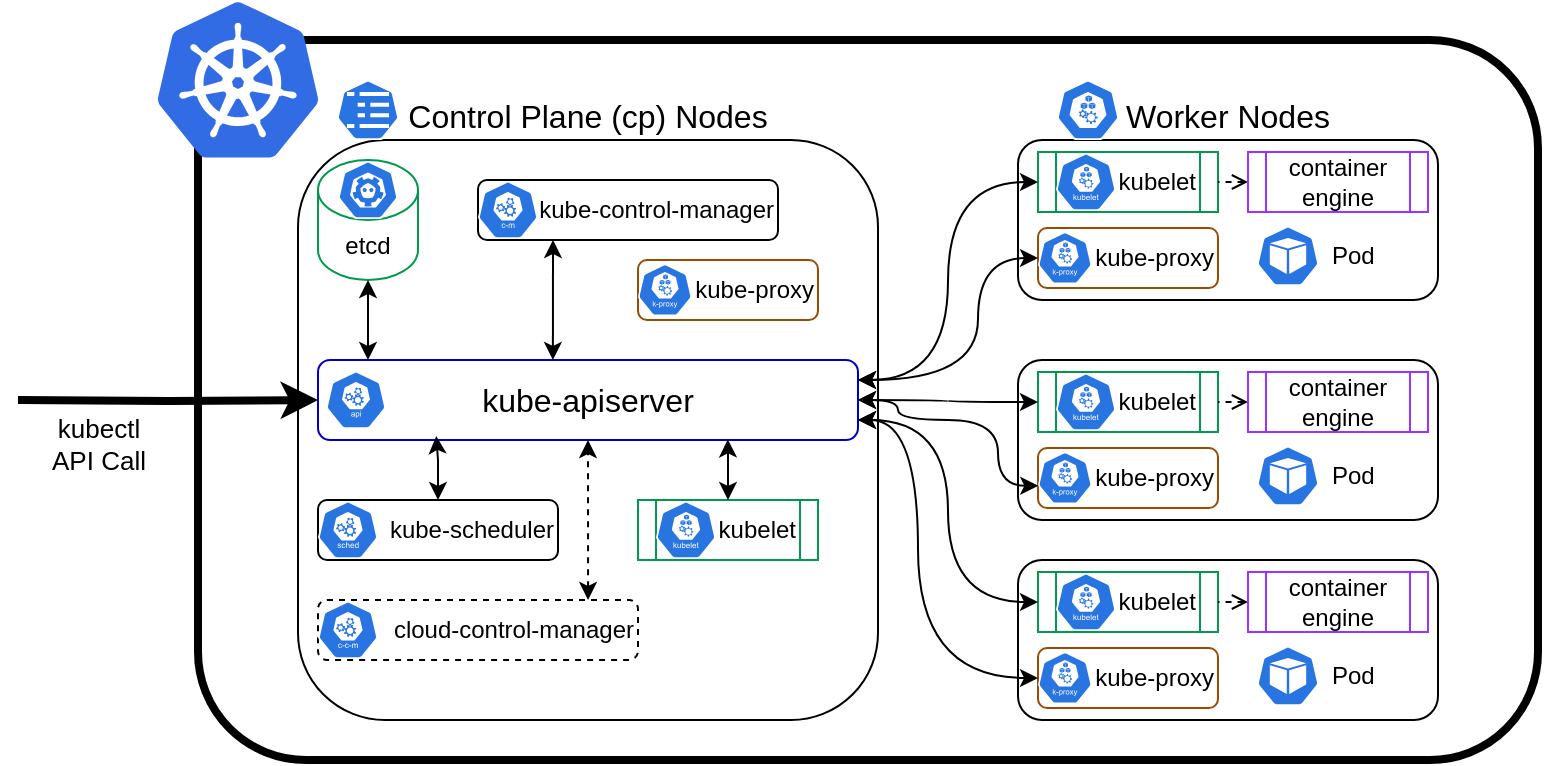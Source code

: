 <mxfile version="21.5.1" type="device">
  <diagram name="Page-1" id="EP78m_guM2NGAbF6yLtC">
    <mxGraphModel dx="776" dy="712" grid="1" gridSize="10" guides="1" tooltips="1" connect="1" arrows="1" fold="1" page="1" pageScale="1" pageWidth="827" pageHeight="1169" math="0" shadow="0">
      <root>
        <mxCell id="0" />
        <mxCell id="1" value="Background" style="locked=1;" parent="0" />
        <mxCell id="VF-F0CnbNoAk2hL9MY8E-5" value="" style="whiteSpace=wrap;html=1;rounded=1;strokeWidth=4;" vertex="1" parent="1">
          <mxGeometry x="140" y="60" width="670" height="360" as="geometry" />
        </mxCell>
        <mxCell id="VF-F0CnbNoAk2hL9MY8E-6" value="" style="image;sketch=0;html=1;points=[];align=center;fontSize=12;image=img/lib/mscae/Kubernetes.svg;aspect=fixed;" vertex="1" parent="1">
          <mxGeometry x="120" y="40" width="80" height="80" as="geometry" />
        </mxCell>
        <mxCell id="VF-F0CnbNoAk2hL9MY8E-1" value="ControlPlane" style="locked=1;" parent="0" />
        <mxCell id="VF-F0CnbNoAk2hL9MY8E-7" value="Control Plane (cp) Nodes" style="whiteSpace=wrap;html=1;rounded=1;labelPosition=center;verticalLabelPosition=top;align=center;verticalAlign=bottom;fontSize=16;" vertex="1" parent="VF-F0CnbNoAk2hL9MY8E-1">
          <mxGeometry x="190" y="110" width="290" height="290" as="geometry" />
        </mxCell>
        <mxCell id="VF-F0CnbNoAk2hL9MY8E-117" value="" style="sketch=0;html=1;dashed=0;whitespace=wrap;fillColor=#2875E2;strokeColor=#ffffff;points=[[0.005,0.63,0],[0.1,0.2,0],[0.9,0.2,0],[0.5,0,0],[0.995,0.63,0],[0.72,0.99,0],[0.5,1,0],[0.28,0.99,0]];verticalLabelPosition=bottom;align=center;verticalAlign=top;shape=mxgraph.kubernetes.icon;prIcon=cm" vertex="1" parent="VF-F0CnbNoAk2hL9MY8E-1">
          <mxGeometry x="200" y="80" width="50" height="30" as="geometry" />
        </mxCell>
        <mxCell id="VF-F0CnbNoAk2hL9MY8E-2" value="WorkerNodes" style="locked=1;" parent="0" />
        <mxCell id="VF-F0CnbNoAk2hL9MY8E-8" value="Worker Nodes" style="whiteSpace=wrap;html=1;rounded=1;labelPosition=center;verticalLabelPosition=top;align=center;verticalAlign=bottom;fontSize=16;" vertex="1" parent="VF-F0CnbNoAk2hL9MY8E-2">
          <mxGeometry x="550" y="110" width="210" height="80" as="geometry" />
        </mxCell>
        <mxCell id="VF-F0CnbNoAk2hL9MY8E-9" value="" style="whiteSpace=wrap;html=1;rounded=1;" vertex="1" parent="VF-F0CnbNoAk2hL9MY8E-2">
          <mxGeometry x="550" y="320" width="210" height="80" as="geometry" />
        </mxCell>
        <mxCell id="VF-F0CnbNoAk2hL9MY8E-10" value="" style="whiteSpace=wrap;html=1;rounded=1;" vertex="1" parent="VF-F0CnbNoAk2hL9MY8E-2">
          <mxGeometry x="550" y="220" width="210" height="80" as="geometry" />
        </mxCell>
        <mxCell id="VF-F0CnbNoAk2hL9MY8E-116" value="" style="sketch=0;html=1;dashed=0;whitespace=wrap;fillColor=#2875E2;strokeColor=#ffffff;points=[[0.005,0.63,0],[0.1,0.2,0],[0.9,0.2,0],[0.5,0,0],[0.995,0.63,0],[0.72,0.99,0],[0.5,1,0],[0.28,0.99,0]];verticalLabelPosition=bottom;align=center;verticalAlign=top;shape=mxgraph.kubernetes.icon;prIcon=node" vertex="1" parent="VF-F0CnbNoAk2hL9MY8E-2">
          <mxGeometry x="560" y="80" width="50" height="30" as="geometry" />
        </mxCell>
        <mxCell id="VF-F0CnbNoAk2hL9MY8E-16" value="kube-apiserver" style="locked=1;" parent="0" />
        <mxCell id="VF-F0CnbNoAk2hL9MY8E-11" value="&lt;font style=&quot;font-size: 16px;&quot;&gt;kube-apiserver&lt;/font&gt;" style="whiteSpace=wrap;html=1;rounded=1;strokeColor=#0000CC;labelPosition=center;verticalLabelPosition=middle;align=center;verticalAlign=middle;" vertex="1" parent="VF-F0CnbNoAk2hL9MY8E-16">
          <mxGeometry x="200" y="220" width="270" height="40" as="geometry" />
        </mxCell>
        <mxCell id="VF-F0CnbNoAk2hL9MY8E-20" value="" style="sketch=0;html=1;dashed=0;whitespace=wrap;fillColor=#2875E2;strokeColor=#ffffff;points=[[0.005,0.63,0],[0.1,0.2,0],[0.9,0.2,0],[0.5,0,0],[0.995,0.63,0],[0.72,0.99,0],[0.5,1,0],[0.28,0.99,0]];verticalLabelPosition=bottom;align=center;verticalAlign=top;shape=mxgraph.kubernetes.icon;prIcon=api" vertex="1" parent="VF-F0CnbNoAk2hL9MY8E-16">
          <mxGeometry x="204" y="225" width="30" height="30" as="geometry" />
        </mxCell>
        <mxCell id="VF-F0CnbNoAk2hL9MY8E-17" value="etcd" style="locked=1;" parent="0" />
        <mxCell id="VF-F0CnbNoAk2hL9MY8E-12" value="etcd" style="shape=cylinder3;whiteSpace=wrap;html=1;boundedLbl=1;backgroundOutline=1;size=15;strokeColor=#00994D;" vertex="1" parent="VF-F0CnbNoAk2hL9MY8E-17">
          <mxGeometry x="200" y="120" width="50" height="60" as="geometry" />
        </mxCell>
        <mxCell id="VF-F0CnbNoAk2hL9MY8E-13" style="edgeStyle=orthogonalEdgeStyle;rounded=0;orthogonalLoop=1;jettySize=auto;html=1;startArrow=classic;startFill=1;" edge="1" parent="VF-F0CnbNoAk2hL9MY8E-17" source="VF-F0CnbNoAk2hL9MY8E-12">
          <mxGeometry relative="1" as="geometry">
            <mxPoint x="225" y="220" as="targetPoint" />
          </mxGeometry>
        </mxCell>
        <mxCell id="VF-F0CnbNoAk2hL9MY8E-21" value="" style="sketch=0;html=1;dashed=0;whitespace=wrap;fillColor=#2875E2;strokeColor=#ffffff;points=[[0.005,0.63,0],[0.1,0.2,0],[0.9,0.2,0],[0.5,0,0],[0.995,0.63,0],[0.72,0.99,0],[0.5,1,0],[0.28,0.99,0]];verticalLabelPosition=bottom;align=center;verticalAlign=top;shape=mxgraph.kubernetes.icon;prIcon=etcd" vertex="1" parent="VF-F0CnbNoAk2hL9MY8E-17">
          <mxGeometry x="210" y="120" width="30" height="30" as="geometry" />
        </mxCell>
        <mxCell id="VF-F0CnbNoAk2hL9MY8E-19" value="kubectl" style="locked=1;" parent="0" />
        <mxCell id="VF-F0CnbNoAk2hL9MY8E-15" style="edgeStyle=orthogonalEdgeStyle;rounded=0;orthogonalLoop=1;jettySize=auto;html=1;entryX=0;entryY=0.5;entryDx=0;entryDy=0;strokeWidth=4;" edge="1" parent="VF-F0CnbNoAk2hL9MY8E-19" target="VF-F0CnbNoAk2hL9MY8E-11">
          <mxGeometry relative="1" as="geometry">
            <mxPoint x="50" y="240" as="sourcePoint" />
          </mxGeometry>
        </mxCell>
        <mxCell id="VF-F0CnbNoAk2hL9MY8E-18" value="kubectl&lt;br style=&quot;font-size: 13px;&quot;&gt;API Call" style="edgeLabel;html=1;align=center;verticalAlign=top;resizable=0;points=[];labelPosition=center;verticalLabelPosition=bottom;fontSize=13;" vertex="1" connectable="0" parent="VF-F0CnbNoAk2hL9MY8E-15">
          <mxGeometry x="-0.32" y="-2" relative="1" as="geometry">
            <mxPoint x="-11" y="-2" as="offset" />
          </mxGeometry>
        </mxCell>
        <mxCell id="VF-F0CnbNoAk2hL9MY8E-23" value="kube-controller-manager" style="locked=1;" parent="0" />
        <mxCell id="VF-F0CnbNoAk2hL9MY8E-25" value="" style="group" vertex="1" connectable="0" parent="VF-F0CnbNoAk2hL9MY8E-23">
          <mxGeometry x="280" y="130" width="150" height="40" as="geometry" />
        </mxCell>
        <mxCell id="VF-F0CnbNoAk2hL9MY8E-22" value="kube-control-manager" style="whiteSpace=wrap;html=1;rounded=1;align=right;" vertex="1" parent="VF-F0CnbNoAk2hL9MY8E-25">
          <mxGeometry width="150" height="30" as="geometry" />
        </mxCell>
        <mxCell id="VF-F0CnbNoAk2hL9MY8E-24" value="" style="sketch=0;html=1;dashed=0;whitespace=wrap;fillColor=#2875E2;strokeColor=#ffffff;points=[[0.005,0.63,0],[0.1,0.2,0],[0.9,0.2,0],[0.5,0,0],[0.995,0.63,0],[0.72,0.99,0],[0.5,1,0],[0.28,0.99,0]];verticalLabelPosition=bottom;align=center;verticalAlign=top;shape=mxgraph.kubernetes.icon;prIcon=c_m" vertex="1" parent="VF-F0CnbNoAk2hL9MY8E-25">
          <mxGeometry width="30" height="30" as="geometry" />
        </mxCell>
        <mxCell id="VF-F0CnbNoAk2hL9MY8E-39" style="edgeStyle=orthogonalEdgeStyle;rounded=0;orthogonalLoop=1;jettySize=auto;html=1;entryX=0.435;entryY=0;entryDx=0;entryDy=0;entryPerimeter=0;startArrow=classic;startFill=1;exitX=0.25;exitY=1;exitDx=0;exitDy=0;" edge="1" parent="VF-F0CnbNoAk2hL9MY8E-23" source="VF-F0CnbNoAk2hL9MY8E-22" target="VF-F0CnbNoAk2hL9MY8E-11">
          <mxGeometry relative="1" as="geometry" />
        </mxCell>
        <mxCell id="VF-F0CnbNoAk2hL9MY8E-26" value="kube-scheduler" style="locked=1;" parent="0" />
        <mxCell id="VF-F0CnbNoAk2hL9MY8E-29" value="" style="group" vertex="1" connectable="0" parent="VF-F0CnbNoAk2hL9MY8E-26">
          <mxGeometry x="200" y="290" width="120" height="30" as="geometry" />
        </mxCell>
        <mxCell id="VF-F0CnbNoAk2hL9MY8E-27" value="kube-scheduler" style="whiteSpace=wrap;html=1;rounded=1;align=right;" vertex="1" parent="VF-F0CnbNoAk2hL9MY8E-29">
          <mxGeometry width="120" height="30" as="geometry" />
        </mxCell>
        <mxCell id="VF-F0CnbNoAk2hL9MY8E-28" value="" style="sketch=0;html=1;dashed=0;whitespace=wrap;fillColor=#2875E2;strokeColor=#ffffff;points=[[0.005,0.63,0],[0.1,0.2,0],[0.9,0.2,0],[0.5,0,0],[0.995,0.63,0],[0.72,0.99,0],[0.5,1,0],[0.28,0.99,0]];verticalLabelPosition=bottom;align=center;verticalAlign=top;shape=mxgraph.kubernetes.icon;prIcon=sched" vertex="1" parent="VF-F0CnbNoAk2hL9MY8E-29">
          <mxGeometry width="30" height="30" as="geometry" />
        </mxCell>
        <mxCell id="VF-F0CnbNoAk2hL9MY8E-30" style="edgeStyle=orthogonalEdgeStyle;rounded=0;orthogonalLoop=1;jettySize=auto;html=1;entryX=0.219;entryY=0.95;entryDx=0;entryDy=0;entryPerimeter=0;startArrow=classic;startFill=1;" edge="1" parent="VF-F0CnbNoAk2hL9MY8E-26" source="VF-F0CnbNoAk2hL9MY8E-27" target="VF-F0CnbNoAk2hL9MY8E-11">
          <mxGeometry relative="1" as="geometry" />
        </mxCell>
        <mxCell id="VF-F0CnbNoAk2hL9MY8E-34" value="cloud-controller-manager" style="locked=1;" parent="0" />
        <mxCell id="VF-F0CnbNoAk2hL9MY8E-37" style="edgeStyle=orthogonalEdgeStyle;rounded=0;orthogonalLoop=1;jettySize=auto;html=1;entryX=0.5;entryY=1;entryDx=0;entryDy=0;startArrow=classic;startFill=1;dashed=1;exitX=0.844;exitY=0;exitDx=0;exitDy=0;exitPerimeter=0;" edge="1" parent="VF-F0CnbNoAk2hL9MY8E-34" source="VF-F0CnbNoAk2hL9MY8E-35" target="VF-F0CnbNoAk2hL9MY8E-11">
          <mxGeometry relative="1" as="geometry" />
        </mxCell>
        <mxCell id="VF-F0CnbNoAk2hL9MY8E-38" value="" style="group" vertex="1" connectable="0" parent="VF-F0CnbNoAk2hL9MY8E-34">
          <mxGeometry x="200" y="340" width="160" height="30" as="geometry" />
        </mxCell>
        <mxCell id="VF-F0CnbNoAk2hL9MY8E-35" value="cloud-control-manager" style="rounded=1;whiteSpace=wrap;html=1;align=right;dashed=1;" vertex="1" parent="VF-F0CnbNoAk2hL9MY8E-38">
          <mxGeometry width="160" height="30" as="geometry" />
        </mxCell>
        <mxCell id="VF-F0CnbNoAk2hL9MY8E-36" value="" style="sketch=0;html=1;dashed=1;whitespace=wrap;fillColor=#2875E2;strokeColor=#ffffff;points=[[0.005,0.63,0],[0.1,0.2,0],[0.9,0.2,0],[0.5,0,0],[0.995,0.63,0],[0.72,0.99,0],[0.5,1,0],[0.28,0.99,0]];verticalLabelPosition=bottom;align=center;verticalAlign=top;shape=mxgraph.kubernetes.icon;prIcon=c_c_m" vertex="1" parent="VF-F0CnbNoAk2hL9MY8E-38">
          <mxGeometry width="30" height="30" as="geometry" />
        </mxCell>
        <mxCell id="VF-F0CnbNoAk2hL9MY8E-41" value="kubelet" style="locked=1;" parent="0" />
        <mxCell id="VF-F0CnbNoAk2hL9MY8E-66" value="" style="group" vertex="1" connectable="0" parent="VF-F0CnbNoAk2hL9MY8E-41">
          <mxGeometry x="360" y="290" width="90" height="30" as="geometry" />
        </mxCell>
        <mxCell id="VF-F0CnbNoAk2hL9MY8E-64" value="kubelet" style="shape=process;whiteSpace=wrap;html=1;backgroundOutline=1;align=right;strokeColor=#00994D;" vertex="1" parent="VF-F0CnbNoAk2hL9MY8E-66">
          <mxGeometry width="90" height="30" as="geometry" />
        </mxCell>
        <mxCell id="VF-F0CnbNoAk2hL9MY8E-65" value="" style="sketch=0;html=1;dashed=0;whitespace=wrap;fillColor=#2875E2;strokeColor=#ffffff;points=[[0.005,0.63,0],[0.1,0.2,0],[0.9,0.2,0],[0.5,0,0],[0.995,0.63,0],[0.72,0.99,0],[0.5,1,0],[0.28,0.99,0]];verticalLabelPosition=bottom;align=center;verticalAlign=top;shape=mxgraph.kubernetes.icon;prIcon=kubelet" vertex="1" parent="VF-F0CnbNoAk2hL9MY8E-66">
          <mxGeometry x="9" width="30" height="30" as="geometry" />
        </mxCell>
        <mxCell id="VF-F0CnbNoAk2hL9MY8E-67" value="" style="group" vertex="1" connectable="0" parent="VF-F0CnbNoAk2hL9MY8E-41">
          <mxGeometry x="560" y="326" width="90" height="30" as="geometry" />
        </mxCell>
        <mxCell id="VF-F0CnbNoAk2hL9MY8E-68" value="kubelet" style="shape=process;whiteSpace=wrap;html=1;backgroundOutline=1;align=right;strokeColor=#00994D;" vertex="1" parent="VF-F0CnbNoAk2hL9MY8E-67">
          <mxGeometry width="90" height="30" as="geometry" />
        </mxCell>
        <mxCell id="VF-F0CnbNoAk2hL9MY8E-69" value="" style="sketch=0;html=1;dashed=0;whitespace=wrap;fillColor=#2875E2;strokeColor=#ffffff;points=[[0.005,0.63,0],[0.1,0.2,0],[0.9,0.2,0],[0.5,0,0],[0.995,0.63,0],[0.72,0.99,0],[0.5,1,0],[0.28,0.99,0]];verticalLabelPosition=bottom;align=center;verticalAlign=top;shape=mxgraph.kubernetes.icon;prIcon=kubelet" vertex="1" parent="VF-F0CnbNoAk2hL9MY8E-67">
          <mxGeometry x="9" width="30" height="30" as="geometry" />
        </mxCell>
        <mxCell id="VF-F0CnbNoAk2hL9MY8E-70" value="" style="group" vertex="1" connectable="0" parent="VF-F0CnbNoAk2hL9MY8E-41">
          <mxGeometry x="560" y="230" width="90" height="30" as="geometry" />
        </mxCell>
        <mxCell id="VF-F0CnbNoAk2hL9MY8E-71" value="kubelet" style="shape=process;whiteSpace=wrap;html=1;backgroundOutline=1;align=right;strokeColor=#00994D;" vertex="1" parent="VF-F0CnbNoAk2hL9MY8E-70">
          <mxGeometry y="-4" width="90" height="30" as="geometry" />
        </mxCell>
        <mxCell id="VF-F0CnbNoAk2hL9MY8E-72" value="" style="sketch=0;html=1;dashed=0;whitespace=wrap;fillColor=#2875E2;strokeColor=#ffffff;points=[[0.005,0.63,0],[0.1,0.2,0],[0.9,0.2,0],[0.5,0,0],[0.995,0.63,0],[0.72,0.99,0],[0.5,1,0],[0.28,0.99,0]];verticalLabelPosition=bottom;align=center;verticalAlign=top;shape=mxgraph.kubernetes.icon;prIcon=kubelet" vertex="1" parent="VF-F0CnbNoAk2hL9MY8E-70">
          <mxGeometry x="9" y="-4" width="30" height="30" as="geometry" />
        </mxCell>
        <mxCell id="VF-F0CnbNoAk2hL9MY8E-73" value="" style="group" vertex="1" connectable="0" parent="VF-F0CnbNoAk2hL9MY8E-41">
          <mxGeometry x="560" y="116" width="90" height="30" as="geometry" />
        </mxCell>
        <mxCell id="VF-F0CnbNoAk2hL9MY8E-74" value="kubelet" style="shape=process;whiteSpace=wrap;html=1;backgroundOutline=1;align=right;strokeColor=#00994D;" vertex="1" parent="VF-F0CnbNoAk2hL9MY8E-73">
          <mxGeometry width="90" height="30" as="geometry" />
        </mxCell>
        <mxCell id="VF-F0CnbNoAk2hL9MY8E-75" value="" style="sketch=0;html=1;dashed=0;whitespace=wrap;fillColor=#2875E2;strokeColor=#ffffff;points=[[0.005,0.63,0],[0.1,0.2,0],[0.9,0.2,0],[0.5,0,0],[0.995,0.63,0],[0.72,0.99,0],[0.5,1,0],[0.28,0.99,0]];verticalLabelPosition=bottom;align=center;verticalAlign=top;shape=mxgraph.kubernetes.icon;prIcon=kubelet" vertex="1" parent="VF-F0CnbNoAk2hL9MY8E-73">
          <mxGeometry x="9" width="30" height="30" as="geometry" />
        </mxCell>
        <mxCell id="VF-F0CnbNoAk2hL9MY8E-79" style="edgeStyle=orthogonalEdgeStyle;rounded=0;orthogonalLoop=1;jettySize=auto;html=1;entryX=0.759;entryY=0.992;entryDx=0;entryDy=0;startArrow=classic;startFill=1;entryPerimeter=0;" edge="1" parent="VF-F0CnbNoAk2hL9MY8E-41" source="VF-F0CnbNoAk2hL9MY8E-64" target="VF-F0CnbNoAk2hL9MY8E-11">
          <mxGeometry relative="1" as="geometry" />
        </mxCell>
        <mxCell id="VF-F0CnbNoAk2hL9MY8E-80" style="edgeStyle=orthogonalEdgeStyle;orthogonalLoop=1;jettySize=auto;html=1;exitX=0;exitY=0.5;exitDx=0;exitDy=0;entryX=1;entryY=0.75;entryDx=0;entryDy=0;curved=1;startArrow=classic;startFill=1;" edge="1" parent="VF-F0CnbNoAk2hL9MY8E-41" source="VF-F0CnbNoAk2hL9MY8E-68" target="VF-F0CnbNoAk2hL9MY8E-11">
          <mxGeometry relative="1" as="geometry" />
        </mxCell>
        <mxCell id="VF-F0CnbNoAk2hL9MY8E-81" style="edgeStyle=orthogonalEdgeStyle;orthogonalLoop=1;jettySize=auto;html=1;entryX=1;entryY=0.5;entryDx=0;entryDy=0;curved=1;startArrow=classic;startFill=1;exitX=0;exitY=0.5;exitDx=0;exitDy=0;" edge="1" parent="VF-F0CnbNoAk2hL9MY8E-41" source="VF-F0CnbNoAk2hL9MY8E-71" target="VF-F0CnbNoAk2hL9MY8E-11">
          <mxGeometry relative="1" as="geometry" />
        </mxCell>
        <mxCell id="VF-F0CnbNoAk2hL9MY8E-83" style="edgeStyle=orthogonalEdgeStyle;orthogonalLoop=1;jettySize=auto;html=1;entryX=1;entryY=0.25;entryDx=0;entryDy=0;curved=1;startArrow=classic;startFill=1;" edge="1" parent="VF-F0CnbNoAk2hL9MY8E-41" source="VF-F0CnbNoAk2hL9MY8E-74" target="VF-F0CnbNoAk2hL9MY8E-11">
          <mxGeometry relative="1" as="geometry" />
        </mxCell>
        <mxCell id="VF-F0CnbNoAk2hL9MY8E-63" value="kube-proxy" style="locked=1;" parent="0" />
        <mxCell id="VF-F0CnbNoAk2hL9MY8E-94" value="" style="group" vertex="1" connectable="0" parent="VF-F0CnbNoAk2hL9MY8E-63">
          <mxGeometry x="560" y="364" width="90" height="30" as="geometry" />
        </mxCell>
        <mxCell id="VF-F0CnbNoAk2hL9MY8E-95" value="kube-proxy" style="rounded=1;whiteSpace=wrap;html=1;align=right;strokeColor=#994C00;" vertex="1" parent="VF-F0CnbNoAk2hL9MY8E-94">
          <mxGeometry width="90" height="30" as="geometry" />
        </mxCell>
        <mxCell id="VF-F0CnbNoAk2hL9MY8E-96" value="" style="sketch=0;html=1;dashed=0;whitespace=wrap;fillColor=#2875E2;strokeColor=#ffffff;points=[[0.005,0.63,0],[0.1,0.2,0],[0.9,0.2,0],[0.5,0,0],[0.995,0.63,0],[0.72,0.99,0],[0.5,1,0],[0.28,0.99,0]];verticalLabelPosition=bottom;align=center;verticalAlign=top;shape=mxgraph.kubernetes.icon;prIcon=k_proxy" vertex="1" parent="VF-F0CnbNoAk2hL9MY8E-94">
          <mxGeometry width="27" height="30" as="geometry" />
        </mxCell>
        <mxCell id="VF-F0CnbNoAk2hL9MY8E-97" value="" style="group" vertex="1" connectable="0" parent="VF-F0CnbNoAk2hL9MY8E-63">
          <mxGeometry x="360" y="170" width="90" height="30" as="geometry" />
        </mxCell>
        <mxCell id="VF-F0CnbNoAk2hL9MY8E-98" value="kube-proxy" style="rounded=1;whiteSpace=wrap;html=1;align=right;strokeColor=#994C00;" vertex="1" parent="VF-F0CnbNoAk2hL9MY8E-97">
          <mxGeometry width="90" height="30" as="geometry" />
        </mxCell>
        <mxCell id="VF-F0CnbNoAk2hL9MY8E-99" value="" style="sketch=0;html=1;dashed=0;whitespace=wrap;fillColor=#2875E2;strokeColor=#ffffff;points=[[0.005,0.63,0],[0.1,0.2,0],[0.9,0.2,0],[0.5,0,0],[0.995,0.63,0],[0.72,0.99,0],[0.5,1,0],[0.28,0.99,0]];verticalLabelPosition=bottom;align=center;verticalAlign=top;shape=mxgraph.kubernetes.icon;prIcon=k_proxy" vertex="1" parent="VF-F0CnbNoAk2hL9MY8E-97">
          <mxGeometry width="27" height="30" as="geometry" />
        </mxCell>
        <mxCell id="VF-F0CnbNoAk2hL9MY8E-100" value="" style="group" vertex="1" connectable="0" parent="VF-F0CnbNoAk2hL9MY8E-63">
          <mxGeometry x="560" y="264" width="90" height="30" as="geometry" />
        </mxCell>
        <mxCell id="VF-F0CnbNoAk2hL9MY8E-101" value="kube-proxy" style="rounded=1;whiteSpace=wrap;html=1;align=right;strokeColor=#994C00;" vertex="1" parent="VF-F0CnbNoAk2hL9MY8E-100">
          <mxGeometry width="90" height="30" as="geometry" />
        </mxCell>
        <mxCell id="VF-F0CnbNoAk2hL9MY8E-107" style="edgeStyle=orthogonalEdgeStyle;orthogonalLoop=1;jettySize=auto;html=1;curved=1;exitX=0.005;exitY=0.63;exitDx=0;exitDy=0;exitPerimeter=0;startArrow=classic;startFill=1;" edge="1" parent="VF-F0CnbNoAk2hL9MY8E-100" source="VF-F0CnbNoAk2hL9MY8E-102">
          <mxGeometry relative="1" as="geometry">
            <mxPoint x="-90" y="-24" as="targetPoint" />
            <Array as="points">
              <mxPoint x="-20" y="19" />
              <mxPoint x="-20" y="-14" />
              <mxPoint x="-70" y="-14" />
              <mxPoint x="-70" y="-24" />
            </Array>
          </mxGeometry>
        </mxCell>
        <mxCell id="VF-F0CnbNoAk2hL9MY8E-102" value="" style="sketch=0;html=1;dashed=0;whitespace=wrap;fillColor=#2875E2;strokeColor=#ffffff;points=[[0.005,0.63,0],[0.1,0.2,0],[0.9,0.2,0],[0.5,0,0],[0.995,0.63,0],[0.72,0.99,0],[0.5,1,0],[0.28,0.99,0]];verticalLabelPosition=bottom;align=center;verticalAlign=top;shape=mxgraph.kubernetes.icon;prIcon=k_proxy" vertex="1" parent="VF-F0CnbNoAk2hL9MY8E-100">
          <mxGeometry width="27" height="30" as="geometry" />
        </mxCell>
        <mxCell id="VF-F0CnbNoAk2hL9MY8E-103" value="" style="group" vertex="1" connectable="0" parent="VF-F0CnbNoAk2hL9MY8E-63">
          <mxGeometry x="560" y="154" width="90" height="30" as="geometry" />
        </mxCell>
        <mxCell id="VF-F0CnbNoAk2hL9MY8E-104" value="kube-proxy" style="rounded=1;whiteSpace=wrap;html=1;align=right;strokeColor=#994C00;" vertex="1" parent="VF-F0CnbNoAk2hL9MY8E-103">
          <mxGeometry width="90" height="30" as="geometry" />
        </mxCell>
        <mxCell id="VF-F0CnbNoAk2hL9MY8E-108" style="edgeStyle=orthogonalEdgeStyle;orthogonalLoop=1;jettySize=auto;html=1;curved=1;startArrow=classic;startFill=1;" edge="1" parent="VF-F0CnbNoAk2hL9MY8E-103" source="VF-F0CnbNoAk2hL9MY8E-105">
          <mxGeometry relative="1" as="geometry">
            <mxPoint x="-90" y="76" as="targetPoint" />
            <Array as="points">
              <mxPoint x="-30" y="15" />
              <mxPoint x="-30" y="76" />
            </Array>
          </mxGeometry>
        </mxCell>
        <mxCell id="VF-F0CnbNoAk2hL9MY8E-105" value="" style="sketch=0;html=1;dashed=0;whitespace=wrap;fillColor=#2875E2;strokeColor=#ffffff;points=[[0.005,0.63,0],[0.1,0.2,0],[0.9,0.2,0],[0.5,0,0],[0.995,0.63,0],[0.72,0.99,0],[0.5,1,0],[0.28,0.99,0]];verticalLabelPosition=bottom;align=center;verticalAlign=top;shape=mxgraph.kubernetes.icon;prIcon=k_proxy" vertex="1" parent="VF-F0CnbNoAk2hL9MY8E-103">
          <mxGeometry width="27" height="30" as="geometry" />
        </mxCell>
        <mxCell id="VF-F0CnbNoAk2hL9MY8E-106" style="edgeStyle=orthogonalEdgeStyle;orthogonalLoop=1;jettySize=auto;html=1;entryX=1;entryY=0.75;entryDx=0;entryDy=0;curved=1;startArrow=classic;startFill=1;" edge="1" parent="VF-F0CnbNoAk2hL9MY8E-63" source="VF-F0CnbNoAk2hL9MY8E-96" target="VF-F0CnbNoAk2hL9MY8E-11">
          <mxGeometry relative="1" as="geometry">
            <Array as="points">
              <mxPoint x="500" y="379" />
              <mxPoint x="500" y="250" />
            </Array>
          </mxGeometry>
        </mxCell>
        <mxCell id="VF-F0CnbNoAk2hL9MY8E-109" value="container-runtime" style="locked=1;" parent="0" />
        <mxCell id="VF-F0CnbNoAk2hL9MY8E-113" style="edgeStyle=orthogonalEdgeStyle;rounded=0;orthogonalLoop=1;jettySize=auto;html=1;exitX=0;exitY=0.5;exitDx=0;exitDy=0;entryX=1;entryY=0.5;entryDx=0;entryDy=0;dashed=1;endArrow=none;endFill=0;startArrow=open;startFill=0;" edge="1" parent="VF-F0CnbNoAk2hL9MY8E-109" source="VF-F0CnbNoAk2hL9MY8E-110" target="VF-F0CnbNoAk2hL9MY8E-74">
          <mxGeometry relative="1" as="geometry" />
        </mxCell>
        <mxCell id="VF-F0CnbNoAk2hL9MY8E-110" value="container&lt;br&gt;engine" style="shape=process;whiteSpace=wrap;html=1;backgroundOutline=1;strokeColor=#9933FF;" vertex="1" parent="VF-F0CnbNoAk2hL9MY8E-109">
          <mxGeometry x="665" y="116" width="90" height="30" as="geometry" />
        </mxCell>
        <mxCell id="VF-F0CnbNoAk2hL9MY8E-114" style="edgeStyle=orthogonalEdgeStyle;rounded=0;orthogonalLoop=1;jettySize=auto;html=1;exitX=0;exitY=0.5;exitDx=0;exitDy=0;entryX=1;entryY=0.5;entryDx=0;entryDy=0;dashed=1;startArrow=open;startFill=0;endArrow=none;endFill=0;" edge="1" parent="VF-F0CnbNoAk2hL9MY8E-109" source="VF-F0CnbNoAk2hL9MY8E-111" target="VF-F0CnbNoAk2hL9MY8E-71">
          <mxGeometry relative="1" as="geometry" />
        </mxCell>
        <mxCell id="VF-F0CnbNoAk2hL9MY8E-111" value="container&lt;br&gt;engine" style="shape=process;whiteSpace=wrap;html=1;backgroundOutline=1;strokeColor=#9933FF;" vertex="1" parent="VF-F0CnbNoAk2hL9MY8E-109">
          <mxGeometry x="665" y="226" width="90" height="30" as="geometry" />
        </mxCell>
        <mxCell id="VF-F0CnbNoAk2hL9MY8E-115" style="edgeStyle=orthogonalEdgeStyle;rounded=0;orthogonalLoop=1;jettySize=auto;html=1;exitX=0;exitY=0.5;exitDx=0;exitDy=0;entryX=1;entryY=0.5;entryDx=0;entryDy=0;endArrow=none;endFill=0;startArrow=open;startFill=0;dashed=1;" edge="1" parent="VF-F0CnbNoAk2hL9MY8E-109" source="VF-F0CnbNoAk2hL9MY8E-112" target="VF-F0CnbNoAk2hL9MY8E-68">
          <mxGeometry relative="1" as="geometry" />
        </mxCell>
        <mxCell id="VF-F0CnbNoAk2hL9MY8E-112" value="container&lt;br&gt;engine" style="shape=process;whiteSpace=wrap;html=1;backgroundOutline=1;strokeColor=#9933FF;" vertex="1" parent="VF-F0CnbNoAk2hL9MY8E-109">
          <mxGeometry x="665" y="326" width="90" height="30" as="geometry" />
        </mxCell>
        <mxCell id="VF-F0CnbNoAk2hL9MY8E-118" value="Pods" style="locked=1;" parent="0" />
        <mxCell id="VF-F0CnbNoAk2hL9MY8E-119" value="Pod" style="sketch=0;html=1;dashed=0;whitespace=wrap;fillColor=#2875E2;strokeColor=#ffffff;points=[[0.005,0.63,0],[0.1,0.2,0],[0.9,0.2,0],[0.5,0,0],[0.995,0.63,0],[0.72,0.99,0],[0.5,1,0],[0.28,0.99,0]];verticalLabelPosition=middle;align=left;verticalAlign=middle;shape=mxgraph.kubernetes.icon;prIcon=pod;labelPosition=right;" vertex="1" parent="VF-F0CnbNoAk2hL9MY8E-118">
          <mxGeometry x="665" y="363" width="40" height="30" as="geometry" />
        </mxCell>
        <mxCell id="VF-F0CnbNoAk2hL9MY8E-120" value="Pod" style="sketch=0;html=1;dashed=0;whitespace=wrap;fillColor=#2875E2;strokeColor=#ffffff;points=[[0.005,0.63,0],[0.1,0.2,0],[0.9,0.2,0],[0.5,0,0],[0.995,0.63,0],[0.72,0.99,0],[0.5,1,0],[0.28,0.99,0]];verticalLabelPosition=middle;align=left;verticalAlign=middle;shape=mxgraph.kubernetes.icon;prIcon=pod;labelPosition=right;" vertex="1" parent="VF-F0CnbNoAk2hL9MY8E-118">
          <mxGeometry x="665" y="263" width="40" height="30" as="geometry" />
        </mxCell>
        <mxCell id="VF-F0CnbNoAk2hL9MY8E-121" value="Pod" style="sketch=0;html=1;dashed=0;whitespace=wrap;fillColor=#2875E2;strokeColor=#ffffff;points=[[0.005,0.63,0],[0.1,0.2,0],[0.9,0.2,0],[0.5,0,0],[0.995,0.63,0],[0.72,0.99,0],[0.5,1,0],[0.28,0.99,0]];verticalLabelPosition=middle;align=left;verticalAlign=middle;shape=mxgraph.kubernetes.icon;prIcon=pod;labelPosition=right;" vertex="1" parent="VF-F0CnbNoAk2hL9MY8E-118">
          <mxGeometry x="665" y="153" width="40" height="30" as="geometry" />
        </mxCell>
      </root>
    </mxGraphModel>
  </diagram>
</mxfile>
